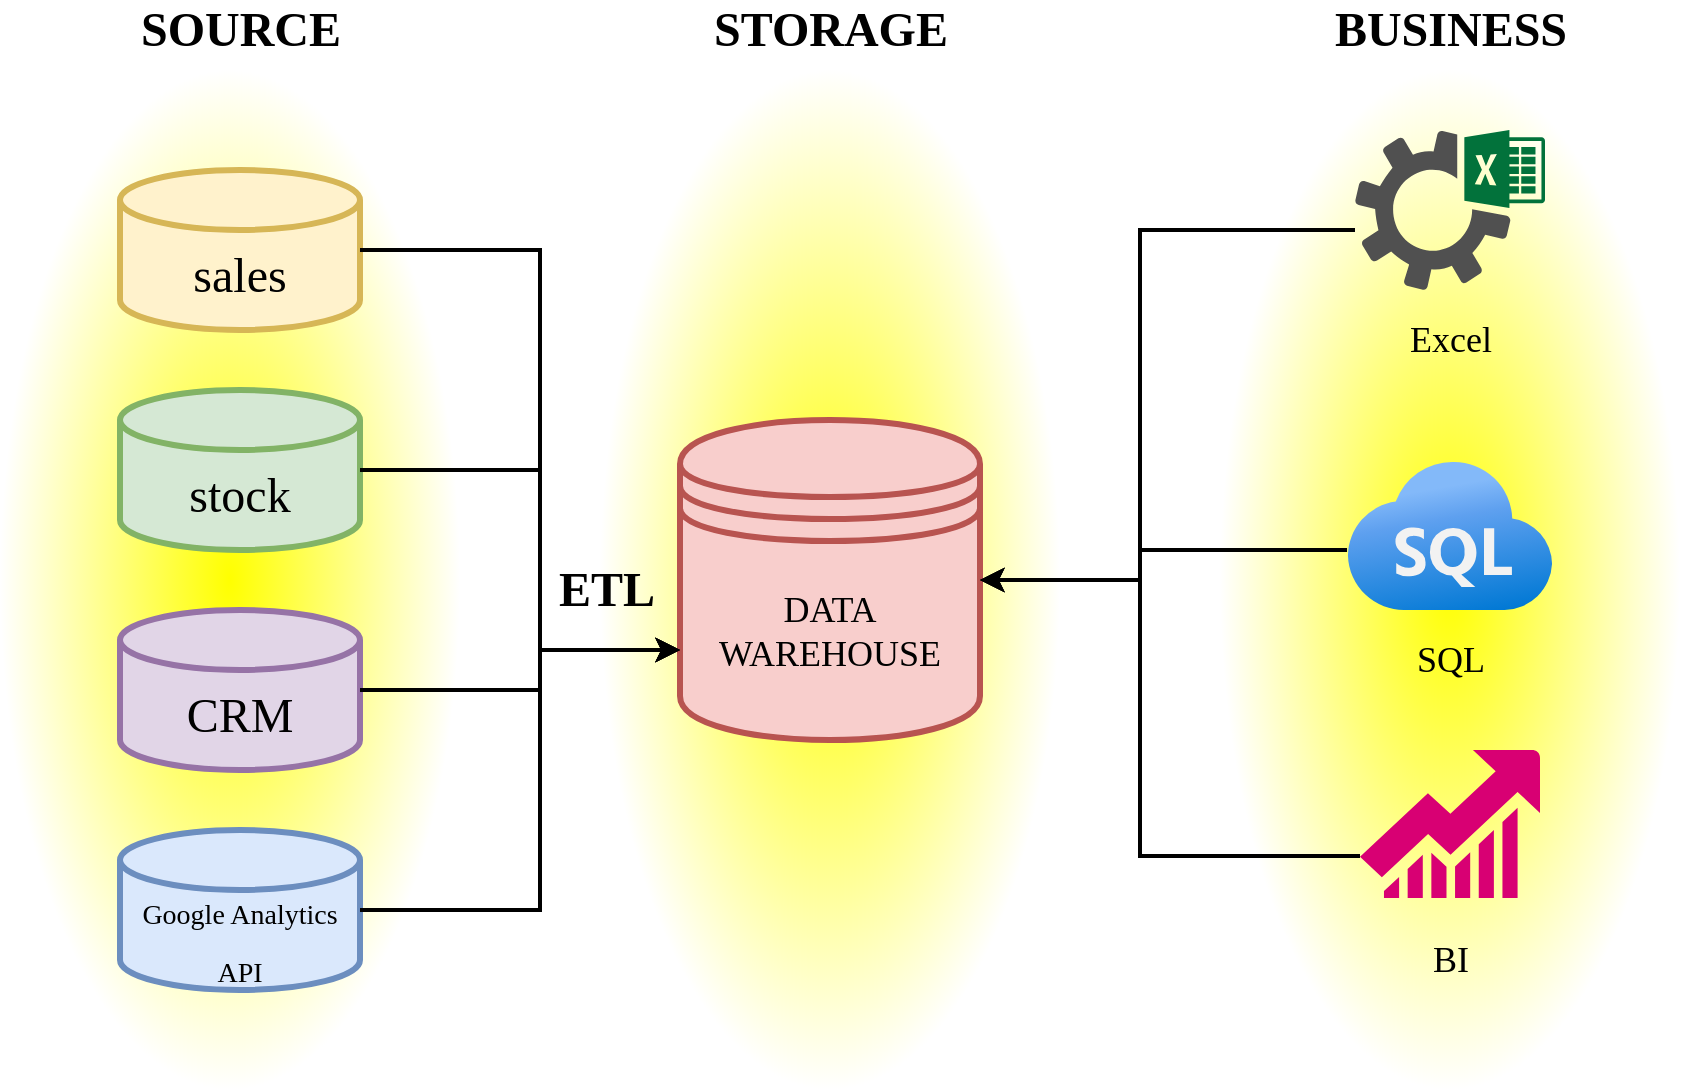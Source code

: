 <mxfile version="19.0.3" type="device"><diagram id="uhS1r6EFhN-eXU2nU4uL" name="Page-1"><mxGraphModel dx="1038" dy="633" grid="1" gridSize="10" guides="1" tooltips="1" connect="1" arrows="1" fold="1" page="1" pageScale="1" pageWidth="827" pageHeight="1169" math="0" shadow="0"><root><mxCell id="0"/><mxCell id="1" parent="0"/><mxCell id="dlcam83DPwMRsiqVO-oT-1" value="" style="rounded=1;whiteSpace=wrap;html=1;fillColor=#FFFF00;fontColor=#333333;strokeColor=none;gradientColor=#ffffff;gradientDirection=radial;sketch=0;glass=0;shadow=0;" vertex="1" parent="1"><mxGeometry x="40" y="40" width="230" height="510" as="geometry"/></mxCell><mxCell id="dlcam83DPwMRsiqVO-oT-2" value="&lt;font face=&quot;Verdana&quot; style=&quot;font-size: 24px;&quot;&gt;&lt;b&gt;SOURCE&lt;/b&gt;&lt;/font&gt;" style="text;html=1;align=center;verticalAlign=middle;resizable=0;points=[];autosize=1;strokeColor=none;fillColor=none;" vertex="1" parent="1"><mxGeometry x="100" y="10" width="120" height="20" as="geometry"/></mxCell><mxCell id="dlcam83DPwMRsiqVO-oT-3" value="sales" style="shape=cylinder3;whiteSpace=wrap;html=1;boundedLbl=1;backgroundOutline=1;size=15;fontFamily=Verdana;fontSize=24;fillColor=#fff2cc;strokeColor=#d6b656;strokeWidth=3;" vertex="1" parent="1"><mxGeometry x="100" y="90" width="120" height="80" as="geometry"/></mxCell><mxCell id="dlcam83DPwMRsiqVO-oT-5" value="stock" style="shape=cylinder3;whiteSpace=wrap;html=1;boundedLbl=1;backgroundOutline=1;size=15;fontFamily=Verdana;fontSize=24;fillColor=#d5e8d4;strokeColor=#82b366;strokeWidth=3;" vertex="1" parent="1"><mxGeometry x="100" y="200" width="120" height="80" as="geometry"/></mxCell><mxCell id="dlcam83DPwMRsiqVO-oT-6" value="CRM" style="shape=cylinder3;whiteSpace=wrap;html=1;boundedLbl=1;backgroundOutline=1;size=15;fontFamily=Verdana;fontSize=24;fillColor=#e1d5e7;strokeColor=#9673a6;strokeWidth=3;" vertex="1" parent="1"><mxGeometry x="100" y="310" width="120" height="80" as="geometry"/></mxCell><mxCell id="dlcam83DPwMRsiqVO-oT-7" value="&lt;font style=&quot;font-size: 14px;&quot;&gt;Google Analytics API&lt;/font&gt;" style="shape=cylinder3;whiteSpace=wrap;html=1;boundedLbl=1;backgroundOutline=1;size=15;fontFamily=Verdana;fontSize=24;fillColor=#dae8fc;strokeColor=#6c8ebf;strokeWidth=3;" vertex="1" parent="1"><mxGeometry x="100" y="420" width="120" height="80" as="geometry"/></mxCell><mxCell id="dlcam83DPwMRsiqVO-oT-13" value="" style="rounded=1;whiteSpace=wrap;html=1;fillColor=#FFFF00;fontColor=#333333;strokeColor=none;gradientColor=#ffffff;gradientDirection=radial;sketch=0;glass=0;shadow=0;" vertex="1" parent="1"><mxGeometry x="340" y="40" width="230" height="510" as="geometry"/></mxCell><mxCell id="dlcam83DPwMRsiqVO-oT-14" value="" style="rounded=1;whiteSpace=wrap;html=1;fillColor=#FFFF00;fontColor=#333333;strokeColor=none;sketch=0;gradientColor=#ffffff;gradientDirection=radial;glass=0;shadow=0;" vertex="1" parent="1"><mxGeometry x="650" y="40" width="230" height="510" as="geometry"/></mxCell><mxCell id="dlcam83DPwMRsiqVO-oT-15" value="&lt;font face=&quot;Verdana&quot; style=&quot;font-size: 24px;&quot;&gt;&lt;b&gt;STORAGE&lt;/b&gt;&lt;/font&gt;" style="text;html=1;align=center;verticalAlign=middle;resizable=0;points=[];autosize=1;strokeColor=none;fillColor=none;" vertex="1" parent="1"><mxGeometry x="385" y="10" width="140" height="20" as="geometry"/></mxCell><mxCell id="dlcam83DPwMRsiqVO-oT-16" value="&lt;font face=&quot;Verdana&quot; style=&quot;font-size: 24px;&quot;&gt;&lt;b&gt;BUSINESS&lt;/b&gt;&lt;/font&gt;" style="text;html=1;align=center;verticalAlign=middle;resizable=0;points=[];autosize=1;strokeColor=none;fillColor=none;" vertex="1" parent="1"><mxGeometry x="690" y="10" width="150" height="20" as="geometry"/></mxCell><mxCell id="dlcam83DPwMRsiqVO-oT-17" value="&lt;font style=&quot;font-size: 18px;&quot;&gt;DATA WAREHOUSE&lt;/font&gt;" style="shape=datastore;whiteSpace=wrap;html=1;fontFamily=Verdana;fontSize=14;strokeWidth=3;fillColor=#f8cecc;strokeColor=#b85450;" vertex="1" parent="1"><mxGeometry x="380" y="215" width="150" height="160" as="geometry"/></mxCell><mxCell id="dlcam83DPwMRsiqVO-oT-20" value="" style="sketch=0;pointerEvents=1;shadow=0;dashed=0;html=1;strokeColor=none;fillColor=#505050;labelPosition=center;verticalLabelPosition=bottom;verticalAlign=top;outlineConnect=0;align=center;shape=mxgraph.office.services.excel_services;fontFamily=Verdana;fontSize=18;" vertex="1" parent="1"><mxGeometry x="717.5" y="70" width="95" height="80" as="geometry"/></mxCell><mxCell id="dlcam83DPwMRsiqVO-oT-21" value="Excel" style="text;html=1;align=center;verticalAlign=middle;resizable=0;points=[];autosize=1;strokeColor=none;fillColor=none;fontSize=18;fontFamily=Verdana;" vertex="1" parent="1"><mxGeometry x="735" y="160" width="60" height="30" as="geometry"/></mxCell><mxCell id="dlcam83DPwMRsiqVO-oT-23" value="" style="aspect=fixed;html=1;points=[];align=center;image;fontSize=12;image=img/lib/azure2/databases/Azure_SQL.svg;fontFamily=Verdana;strokeWidth=3;" vertex="1" parent="1"><mxGeometry x="713.52" y="236" width="102.96" height="74" as="geometry"/></mxCell><mxCell id="dlcam83DPwMRsiqVO-oT-24" value="SQL" style="text;html=1;align=center;verticalAlign=middle;resizable=0;points=[];autosize=1;strokeColor=none;fillColor=none;fontSize=18;fontFamily=Verdana;" vertex="1" parent="1"><mxGeometry x="740" y="320" width="50" height="30" as="geometry"/></mxCell><mxCell id="dlcam83DPwMRsiqVO-oT-25" value="" style="verticalLabelPosition=bottom;sketch=0;html=1;fillColor=#d80073;strokeColor=#A50040;verticalAlign=top;pointerEvents=1;align=center;shape=mxgraph.cisco_safe.business_icons.icon10;fontFamily=Verdana;fontSize=18;fontColor=#ffffff;" vertex="1" parent="1"><mxGeometry x="720" y="380" width="90" height="74" as="geometry"/></mxCell><mxCell id="dlcam83DPwMRsiqVO-oT-26" value="BI" style="text;html=1;align=center;verticalAlign=middle;resizable=0;points=[];autosize=1;strokeColor=none;fillColor=none;fontSize=18;fontFamily=Verdana;" vertex="1" parent="1"><mxGeometry x="745" y="470" width="40" height="30" as="geometry"/></mxCell><mxCell id="dlcam83DPwMRsiqVO-oT-31" value="" style="endArrow=classic;html=1;rounded=0;comic=0;fontFamily=Verdana;fontSize=18;strokeWidth=2;exitX=1;exitY=0.5;exitDx=0;exitDy=0;exitPerimeter=0;jumpStyle=line;edgeStyle=orthogonalEdgeStyle;" edge="1" parent="1" source="dlcam83DPwMRsiqVO-oT-3"><mxGeometry width="50" height="50" relative="1" as="geometry"><mxPoint x="390" y="320" as="sourcePoint"/><mxPoint x="380" y="330" as="targetPoint"/><Array as="points"><mxPoint x="310" y="130"/><mxPoint x="310" y="330"/></Array></mxGeometry></mxCell><mxCell id="dlcam83DPwMRsiqVO-oT-32" value="" style="endArrow=classic;html=1;rounded=0;comic=0;fontFamily=Verdana;fontSize=18;strokeWidth=2;exitX=1;exitY=0.5;exitDx=0;exitDy=0;exitPerimeter=0;jumpStyle=line;edgeStyle=orthogonalEdgeStyle;" edge="1" parent="1" source="dlcam83DPwMRsiqVO-oT-5"><mxGeometry width="50" height="50" relative="1" as="geometry"><mxPoint x="230" y="140" as="sourcePoint"/><mxPoint x="380" y="330" as="targetPoint"/><Array as="points"><mxPoint x="310" y="240"/><mxPoint x="310" y="330"/></Array></mxGeometry></mxCell><mxCell id="dlcam83DPwMRsiqVO-oT-36" value="" style="endArrow=classic;html=1;rounded=0;comic=0;fontFamily=Verdana;fontSize=18;strokeWidth=2;exitX=1;exitY=0.5;exitDx=0;exitDy=0;exitPerimeter=0;jumpStyle=line;edgeStyle=orthogonalEdgeStyle;" edge="1" parent="1" source="dlcam83DPwMRsiqVO-oT-7"><mxGeometry width="50" height="50" relative="1" as="geometry"><mxPoint x="240" y="260" as="sourcePoint"/><mxPoint x="380" y="330" as="targetPoint"/><Array as="points"><mxPoint x="310" y="460"/><mxPoint x="310" y="330"/></Array></mxGeometry></mxCell><mxCell id="dlcam83DPwMRsiqVO-oT-37" value="" style="endArrow=classic;html=1;rounded=0;comic=0;fontFamily=Verdana;fontSize=18;strokeWidth=2;exitX=1;exitY=0.5;exitDx=0;exitDy=0;exitPerimeter=0;jumpStyle=line;edgeStyle=orthogonalEdgeStyle;" edge="1" parent="1" source="dlcam83DPwMRsiqVO-oT-6"><mxGeometry width="50" height="50" relative="1" as="geometry"><mxPoint x="250" y="270" as="sourcePoint"/><mxPoint x="380" y="330" as="targetPoint"/><Array as="points"><mxPoint x="310" y="350"/><mxPoint x="310" y="330"/></Array></mxGeometry></mxCell><mxCell id="dlcam83DPwMRsiqVO-oT-38" value="&lt;font face=&quot;Verdana&quot;&gt;&lt;span style=&quot;font-size: 24px;&quot;&gt;&lt;b&gt;ETL&lt;/b&gt;&lt;/span&gt;&lt;/font&gt;" style="text;html=1;align=center;verticalAlign=middle;resizable=0;points=[];autosize=1;strokeColor=none;fillColor=none;" vertex="1" parent="1"><mxGeometry x="313" y="290" width="60" height="20" as="geometry"/></mxCell><mxCell id="dlcam83DPwMRsiqVO-oT-40" value="" style="endArrow=classic;html=1;rounded=0;comic=0;fontFamily=Verdana;fontSize=18;strokeWidth=2;jumpStyle=line;edgeStyle=orthogonalEdgeStyle;entryX=1;entryY=0.5;entryDx=0;entryDy=0;" edge="1" parent="1" source="dlcam83DPwMRsiqVO-oT-20" target="dlcam83DPwMRsiqVO-oT-17"><mxGeometry width="50" height="50" relative="1" as="geometry"><mxPoint x="260" y="280" as="sourcePoint"/><mxPoint x="420" y="370" as="targetPoint"/><Array as="points"><mxPoint x="610" y="120"/><mxPoint x="610" y="295"/></Array></mxGeometry></mxCell><mxCell id="dlcam83DPwMRsiqVO-oT-41" value="" style="endArrow=classic;html=1;rounded=0;comic=0;fontFamily=Verdana;fontSize=18;strokeWidth=2;jumpStyle=line;edgeStyle=orthogonalEdgeStyle;entryX=1;entryY=0.5;entryDx=0;entryDy=0;" edge="1" parent="1" source="dlcam83DPwMRsiqVO-oT-23" target="dlcam83DPwMRsiqVO-oT-17"><mxGeometry width="50" height="50" relative="1" as="geometry"><mxPoint x="727.5" y="130" as="sourcePoint"/><mxPoint x="540" y="305" as="targetPoint"/><Array as="points"><mxPoint x="610" y="280"/><mxPoint x="610" y="295"/></Array></mxGeometry></mxCell><mxCell id="dlcam83DPwMRsiqVO-oT-42" value="" style="endArrow=classic;html=1;rounded=0;comic=0;fontFamily=Verdana;fontSize=18;strokeWidth=2;jumpStyle=line;edgeStyle=orthogonalEdgeStyle;entryX=1;entryY=0.5;entryDx=0;entryDy=0;" edge="1" parent="1" target="dlcam83DPwMRsiqVO-oT-17"><mxGeometry width="50" height="50" relative="1" as="geometry"><mxPoint x="720" y="433" as="sourcePoint"/><mxPoint x="530" y="295" as="targetPoint"/><Array as="points"><mxPoint x="610" y="433"/><mxPoint x="610" y="295"/></Array></mxGeometry></mxCell></root></mxGraphModel></diagram></mxfile>